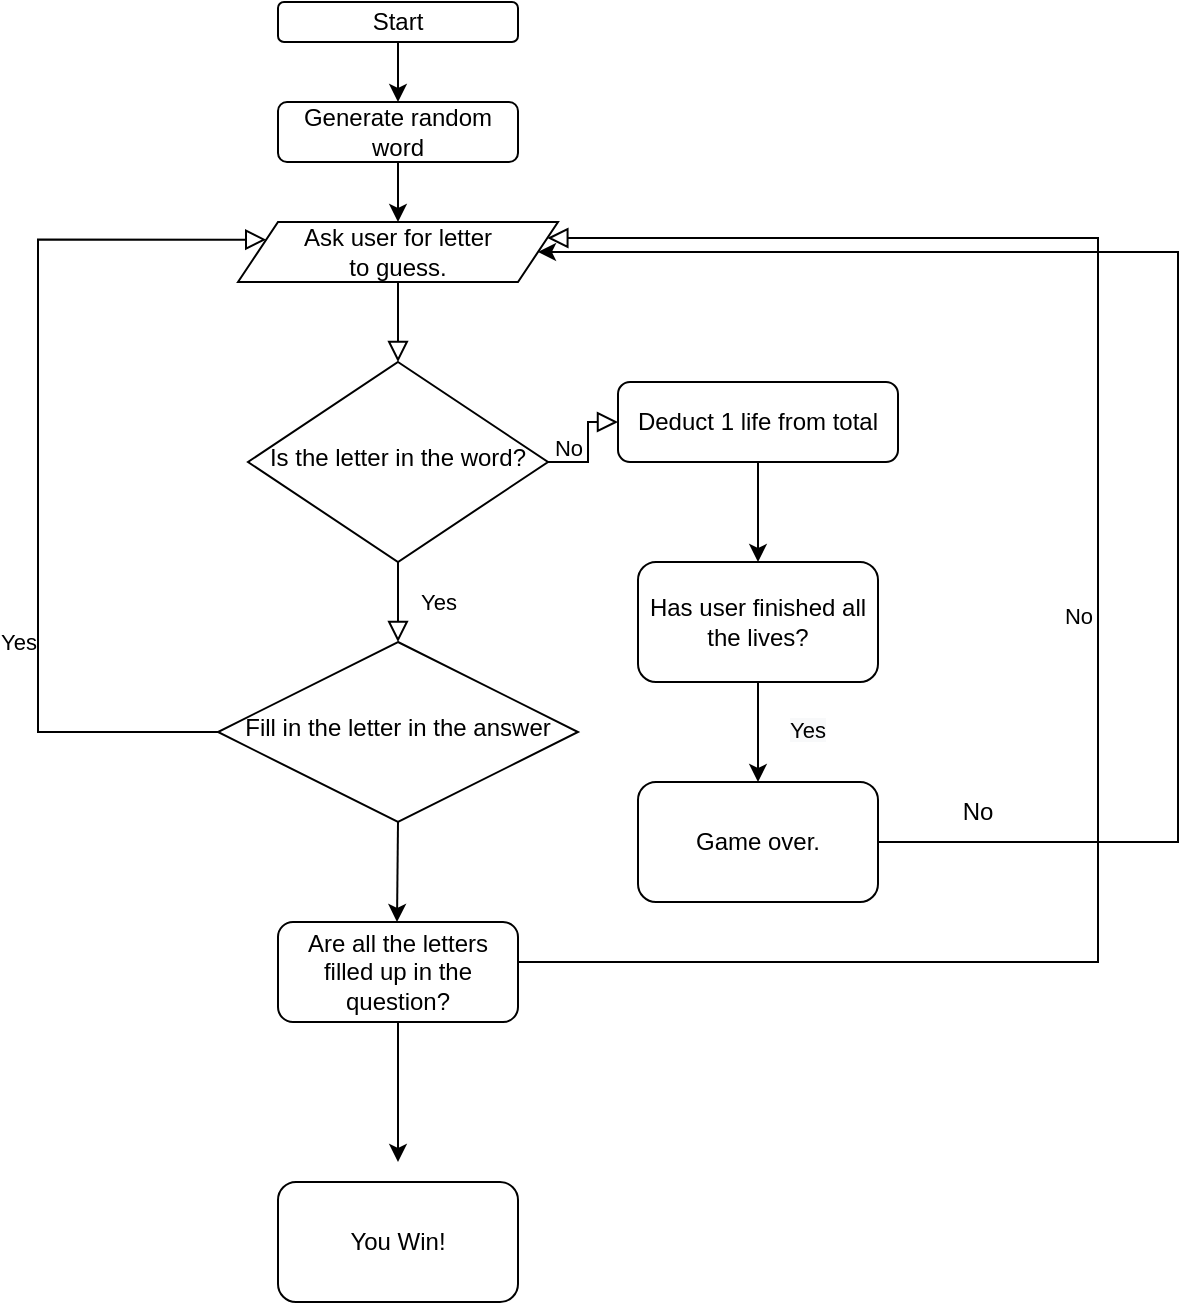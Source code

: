 <mxfile version="16.2.4" type="device"><diagram id="C5RBs43oDa-KdzZeNtuy" name="Page-1"><mxGraphModel dx="1384" dy="729" grid="1" gridSize="10" guides="1" tooltips="1" connect="1" arrows="1" fold="1" page="1" pageScale="1" pageWidth="827" pageHeight="1169" math="0" shadow="0"><root><mxCell id="WIyWlLk6GJQsqaUBKTNV-0"/><mxCell id="WIyWlLk6GJQsqaUBKTNV-1" parent="WIyWlLk6GJQsqaUBKTNV-0"/><mxCell id="WIyWlLk6GJQsqaUBKTNV-2" value="" style="rounded=0;html=1;jettySize=auto;orthogonalLoop=1;fontSize=11;endArrow=block;endFill=0;endSize=8;strokeWidth=1;shadow=0;labelBackgroundColor=none;edgeStyle=orthogonalEdgeStyle;startArrow=none;" parent="WIyWlLk6GJQsqaUBKTNV-1" source="5CfOZS6XsYA0xxpJdDEb-3" edge="1"><mxGeometry relative="1" as="geometry"><mxPoint x="220" y="190" as="targetPoint"/></mxGeometry></mxCell><mxCell id="WIyWlLk6GJQsqaUBKTNV-3" value="Start" style="rounded=1;whiteSpace=wrap;html=1;fontSize=12;glass=0;strokeWidth=1;shadow=0;" parent="WIyWlLk6GJQsqaUBKTNV-1" vertex="1"><mxGeometry x="160" y="10" width="120" height="20" as="geometry"/></mxCell><mxCell id="WIyWlLk6GJQsqaUBKTNV-4" value="Yes" style="rounded=0;html=1;jettySize=auto;orthogonalLoop=1;fontSize=11;endArrow=block;endFill=0;endSize=8;strokeWidth=1;shadow=0;labelBackgroundColor=none;edgeStyle=orthogonalEdgeStyle;" parent="WIyWlLk6GJQsqaUBKTNV-1" source="WIyWlLk6GJQsqaUBKTNV-6" edge="1"><mxGeometry y="20" relative="1" as="geometry"><mxPoint as="offset"/><mxPoint x="220" y="330" as="targetPoint"/></mxGeometry></mxCell><mxCell id="WIyWlLk6GJQsqaUBKTNV-5" value="No" style="edgeStyle=orthogonalEdgeStyle;rounded=0;html=1;jettySize=auto;orthogonalLoop=1;fontSize=11;endArrow=block;endFill=0;endSize=8;strokeWidth=1;shadow=0;labelBackgroundColor=none;" parent="WIyWlLk6GJQsqaUBKTNV-1" source="WIyWlLk6GJQsqaUBKTNV-6" target="WIyWlLk6GJQsqaUBKTNV-7" edge="1"><mxGeometry y="10" relative="1" as="geometry"><mxPoint as="offset"/></mxGeometry></mxCell><mxCell id="WIyWlLk6GJQsqaUBKTNV-6" value="Is the letter in the word?" style="rhombus;whiteSpace=wrap;html=1;shadow=0;fontFamily=Helvetica;fontSize=12;align=center;strokeWidth=1;spacing=6;spacingTop=-4;" parent="WIyWlLk6GJQsqaUBKTNV-1" vertex="1"><mxGeometry x="145" y="190" width="150" height="100" as="geometry"/></mxCell><mxCell id="WIyWlLk6GJQsqaUBKTNV-7" value="Deduct 1 life from total" style="rounded=1;whiteSpace=wrap;html=1;fontSize=12;glass=0;strokeWidth=1;shadow=0;" parent="WIyWlLk6GJQsqaUBKTNV-1" vertex="1"><mxGeometry x="330" y="200" width="140" height="40" as="geometry"/></mxCell><mxCell id="WIyWlLk6GJQsqaUBKTNV-9" value="Yes" style="edgeStyle=orthogonalEdgeStyle;rounded=0;html=1;jettySize=auto;orthogonalLoop=1;fontSize=11;endArrow=block;endFill=0;endSize=8;strokeWidth=1;shadow=0;labelBackgroundColor=none;exitX=1;exitY=0.5;exitDx=0;exitDy=0;entryX=0;entryY=0.25;entryDx=0;entryDy=0;" parent="WIyWlLk6GJQsqaUBKTNV-1" source="WIyWlLk6GJQsqaUBKTNV-10" target="5CfOZS6XsYA0xxpJdDEb-3" edge="1"><mxGeometry y="10" relative="1" as="geometry"><mxPoint as="offset"/><mxPoint x="395" y="370" as="sourcePoint"/><mxPoint x="520" y="410" as="targetPoint"/><Array as="points"><mxPoint x="40" y="375"/><mxPoint x="40" y="129"/></Array></mxGeometry></mxCell><mxCell id="WIyWlLk6GJQsqaUBKTNV-10" value="Fill in the letter in the answer" style="rhombus;whiteSpace=wrap;html=1;shadow=0;fontFamily=Helvetica;fontSize=12;align=center;strokeWidth=1;spacing=6;spacingTop=-4;" parent="WIyWlLk6GJQsqaUBKTNV-1" vertex="1"><mxGeometry x="130" y="330" width="180" height="90" as="geometry"/></mxCell><mxCell id="WIyWlLk6GJQsqaUBKTNV-11" value="Are all the letters filled up in the question?" style="rounded=1;whiteSpace=wrap;html=1;fontSize=12;glass=0;strokeWidth=1;shadow=0;" parent="WIyWlLk6GJQsqaUBKTNV-1" vertex="1"><mxGeometry x="160" y="470" width="120" height="50" as="geometry"/></mxCell><mxCell id="5CfOZS6XsYA0xxpJdDEb-0" value="Generate random word" style="rounded=1;whiteSpace=wrap;html=1;" vertex="1" parent="WIyWlLk6GJQsqaUBKTNV-1"><mxGeometry x="160" y="60" width="120" height="30" as="geometry"/></mxCell><mxCell id="5CfOZS6XsYA0xxpJdDEb-4" value="" style="endArrow=classic;html=1;rounded=0;exitX=0.5;exitY=1;exitDx=0;exitDy=0;entryX=0.5;entryY=0;entryDx=0;entryDy=0;" edge="1" parent="WIyWlLk6GJQsqaUBKTNV-1" source="WIyWlLk6GJQsqaUBKTNV-3" target="5CfOZS6XsYA0xxpJdDEb-0"><mxGeometry width="50" height="50" relative="1" as="geometry"><mxPoint x="310" y="30" as="sourcePoint"/><mxPoint x="310" y="60" as="targetPoint"/></mxGeometry></mxCell><mxCell id="5CfOZS6XsYA0xxpJdDEb-3" value="Ask user for letter&lt;br&gt;to guess." style="shape=parallelogram;perimeter=parallelogramPerimeter;whiteSpace=wrap;html=1;fixedSize=1;" vertex="1" parent="WIyWlLk6GJQsqaUBKTNV-1"><mxGeometry x="140" y="120" width="160" height="30" as="geometry"/></mxCell><mxCell id="5CfOZS6XsYA0xxpJdDEb-8" value="" style="endArrow=classic;html=1;rounded=0;exitX=0.5;exitY=1;exitDx=0;exitDy=0;entryX=0.5;entryY=0;entryDx=0;entryDy=0;" edge="1" parent="WIyWlLk6GJQsqaUBKTNV-1"><mxGeometry width="50" height="50" relative="1" as="geometry"><mxPoint x="220" y="90" as="sourcePoint"/><mxPoint x="220" y="120" as="targetPoint"/></mxGeometry></mxCell><mxCell id="5CfOZS6XsYA0xxpJdDEb-11" value="" style="endArrow=classic;html=1;rounded=0;exitX=0.5;exitY=1;exitDx=0;exitDy=0;" edge="1" parent="WIyWlLk6GJQsqaUBKTNV-1" source="WIyWlLk6GJQsqaUBKTNV-10"><mxGeometry width="50" height="50" relative="1" as="geometry"><mxPoint x="220" y="430" as="sourcePoint"/><mxPoint x="219.5" y="470" as="targetPoint"/></mxGeometry></mxCell><mxCell id="5CfOZS6XsYA0xxpJdDEb-12" value="No" style="edgeStyle=orthogonalEdgeStyle;rounded=0;html=1;jettySize=auto;orthogonalLoop=1;fontSize=11;endArrow=block;endFill=0;endSize=8;strokeWidth=1;shadow=0;labelBackgroundColor=none;entryX=1;entryY=0.25;entryDx=0;entryDy=0;" edge="1" parent="WIyWlLk6GJQsqaUBKTNV-1" target="5CfOZS6XsYA0xxpJdDEb-3"><mxGeometry y="10" relative="1" as="geometry"><mxPoint as="offset"/><mxPoint x="280.0" y="489.997" as="sourcePoint"/><mxPoint x="560" y="130" as="targetPoint"/><Array as="points"><mxPoint x="570" y="490"/><mxPoint x="570" y="128"/></Array></mxGeometry></mxCell><mxCell id="5CfOZS6XsYA0xxpJdDEb-14" value="" style="endArrow=classic;html=1;rounded=0;exitX=0.5;exitY=1;exitDx=0;exitDy=0;" edge="1" parent="WIyWlLk6GJQsqaUBKTNV-1" source="WIyWlLk6GJQsqaUBKTNV-7"><mxGeometry width="50" height="50" relative="1" as="geometry"><mxPoint x="400" y="290" as="sourcePoint"/><mxPoint x="400" y="290" as="targetPoint"/></mxGeometry></mxCell><mxCell id="5CfOZS6XsYA0xxpJdDEb-15" value="Has user finished all the lives?" style="rounded=1;whiteSpace=wrap;html=1;" vertex="1" parent="WIyWlLk6GJQsqaUBKTNV-1"><mxGeometry x="340" y="290" width="120" height="60" as="geometry"/></mxCell><mxCell id="5CfOZS6XsYA0xxpJdDEb-16" value="" style="endArrow=classic;html=1;rounded=0;" edge="1" parent="WIyWlLk6GJQsqaUBKTNV-1"><mxGeometry width="50" height="50" relative="1" as="geometry"><mxPoint x="400" y="350" as="sourcePoint"/><mxPoint x="400" y="400" as="targetPoint"/></mxGeometry></mxCell><mxCell id="5CfOZS6XsYA0xxpJdDEb-17" value="Game over." style="rounded=1;whiteSpace=wrap;html=1;" vertex="1" parent="WIyWlLk6GJQsqaUBKTNV-1"><mxGeometry x="340" y="400" width="120" height="60" as="geometry"/></mxCell><mxCell id="5CfOZS6XsYA0xxpJdDEb-18" value="&lt;span style=&quot;color: rgb(0, 0, 0); font-family: helvetica; font-size: 11px; font-style: normal; font-weight: 400; letter-spacing: normal; text-align: center; text-indent: 0px; text-transform: none; word-spacing: 0px; background-color: rgb(248, 249, 250); display: inline; float: none;&quot;&gt;Yes&lt;/span&gt;" style="text;whiteSpace=wrap;html=1;" vertex="1" parent="WIyWlLk6GJQsqaUBKTNV-1"><mxGeometry x="414" y="360" width="40" height="30" as="geometry"/></mxCell><mxCell id="5CfOZS6XsYA0xxpJdDEb-19" value="" style="endArrow=classic;html=1;rounded=0;exitX=1;exitY=0.5;exitDx=0;exitDy=0;" edge="1" parent="WIyWlLk6GJQsqaUBKTNV-1" source="5CfOZS6XsYA0xxpJdDEb-17"><mxGeometry width="50" height="50" relative="1" as="geometry"><mxPoint x="690" y="430" as="sourcePoint"/><mxPoint x="290" y="135" as="targetPoint"/><Array as="points"><mxPoint x="610" y="430"/><mxPoint x="610" y="135"/></Array></mxGeometry></mxCell><mxCell id="5CfOZS6XsYA0xxpJdDEb-21" value="No" style="text;html=1;strokeColor=none;fillColor=none;align=center;verticalAlign=middle;whiteSpace=wrap;rounded=0;" vertex="1" parent="WIyWlLk6GJQsqaUBKTNV-1"><mxGeometry x="480" y="400" width="60" height="30" as="geometry"/></mxCell><mxCell id="5CfOZS6XsYA0xxpJdDEb-22" value="" style="endArrow=classic;html=1;rounded=0;exitX=0.5;exitY=1;exitDx=0;exitDy=0;" edge="1" parent="WIyWlLk6GJQsqaUBKTNV-1" source="WIyWlLk6GJQsqaUBKTNV-11"><mxGeometry width="50" height="50" relative="1" as="geometry"><mxPoint x="370" y="610" as="sourcePoint"/><mxPoint x="220" y="590" as="targetPoint"/></mxGeometry></mxCell><mxCell id="5CfOZS6XsYA0xxpJdDEb-23" value="You Win!" style="rounded=1;whiteSpace=wrap;html=1;" vertex="1" parent="WIyWlLk6GJQsqaUBKTNV-1"><mxGeometry x="160" y="600" width="120" height="60" as="geometry"/></mxCell></root></mxGraphModel></diagram></mxfile>